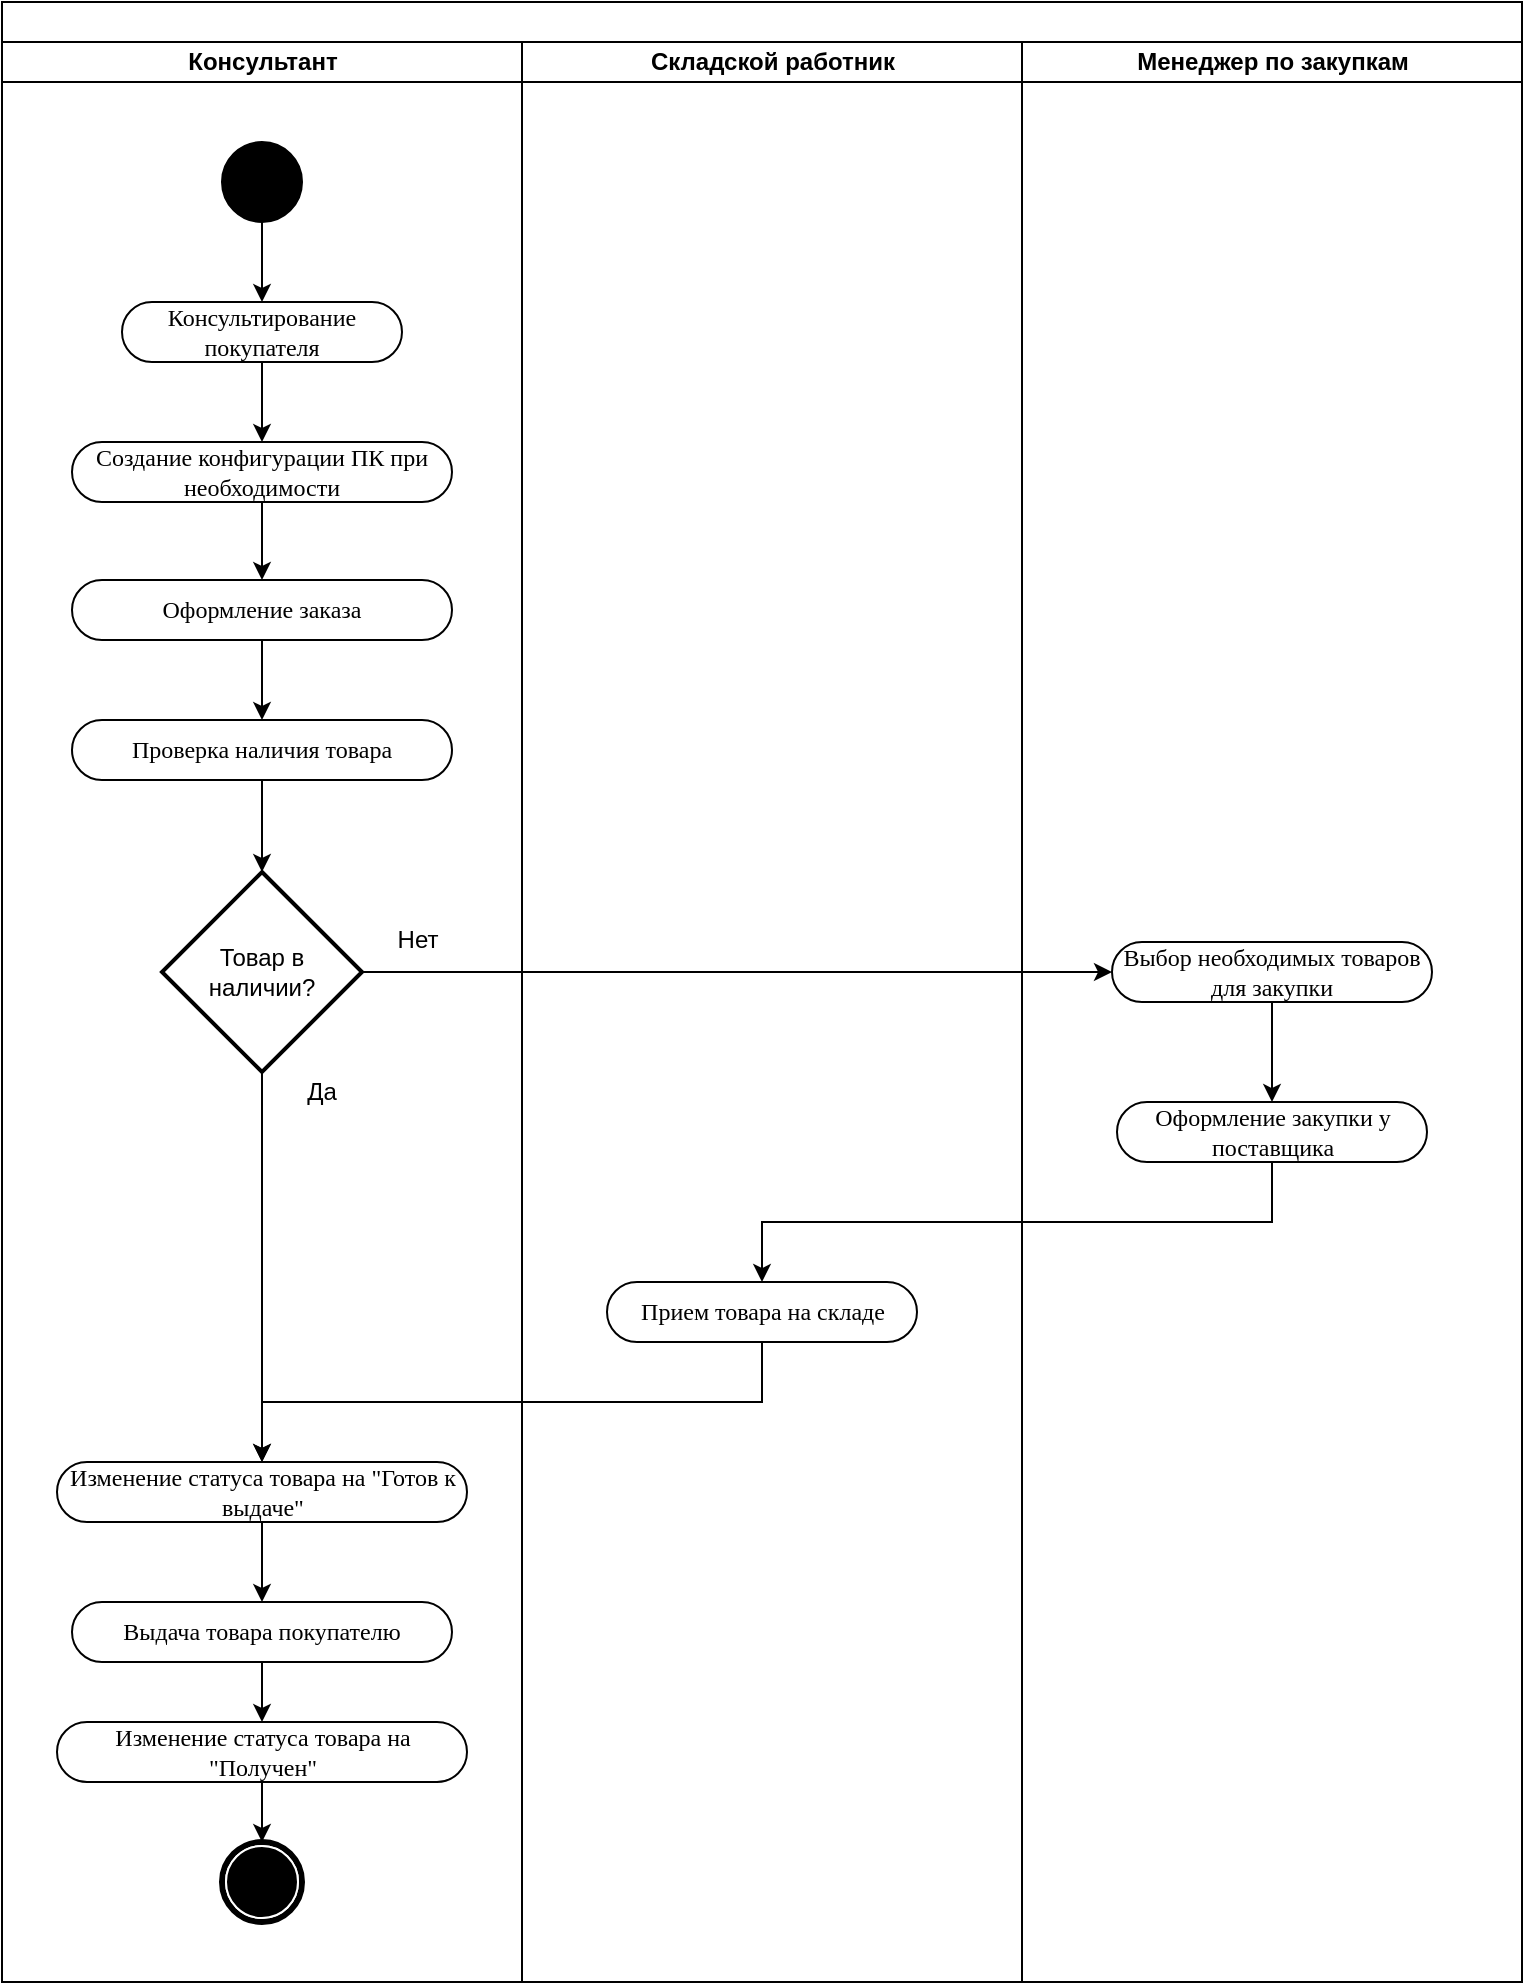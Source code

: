 <mxfile version="20.8.16" type="device"><diagram name="Page-1" id="0783ab3e-0a74-02c8-0abd-f7b4e66b4bec"><mxGraphModel dx="659" dy="880" grid="1" gridSize="10" guides="1" tooltips="1" connect="1" arrows="1" fold="1" page="1" pageScale="1" pageWidth="850" pageHeight="1100" background="none" math="0" shadow="0"><root><mxCell id="0"/><mxCell id="1" parent="0"/><mxCell id="2s28N2znNgkEoqVBEtGS-1" value="" style="swimlane;html=1;childLayout=stackLayout;startSize=20;rounded=0;shadow=0;comic=0;labelBackgroundColor=none;strokeWidth=1;fontFamily=Verdana;fontSize=12;align=center;" vertex="1" parent="1"><mxGeometry x="1000" y="30" width="760" height="990" as="geometry"><mxRectangle x="1000" y="30" width="50" height="40" as="alternateBounds"/></mxGeometry></mxCell><mxCell id="2s28N2znNgkEoqVBEtGS-2" value="Консультант" style="swimlane;html=1;startSize=20;" vertex="1" parent="2s28N2znNgkEoqVBEtGS-1"><mxGeometry y="20" width="260" height="970" as="geometry"/></mxCell><mxCell id="2s28N2znNgkEoqVBEtGS-69" style="edgeStyle=orthogonalEdgeStyle;rounded=0;orthogonalLoop=1;jettySize=auto;html=1;exitX=0.5;exitY=1;exitDx=0;exitDy=0;entryX=0.5;entryY=0;entryDx=0;entryDy=0;" edge="1" parent="2s28N2znNgkEoqVBEtGS-2" source="2s28N2znNgkEoqVBEtGS-4" target="2s28N2znNgkEoqVBEtGS-68"><mxGeometry relative="1" as="geometry"/></mxCell><mxCell id="2s28N2znNgkEoqVBEtGS-4" value="Консультирование покупателя" style="rounded=1;whiteSpace=wrap;html=1;shadow=0;comic=0;labelBackgroundColor=none;strokeWidth=1;fontFamily=Verdana;fontSize=12;align=center;arcSize=50;" vertex="1" parent="2s28N2znNgkEoqVBEtGS-2"><mxGeometry x="60" y="130" width="140" height="30" as="geometry"/></mxCell><mxCell id="2s28N2znNgkEoqVBEtGS-81" style="edgeStyle=orthogonalEdgeStyle;rounded=0;orthogonalLoop=1;jettySize=auto;html=1;exitX=0.5;exitY=1;exitDx=0;exitDy=0;entryX=0.5;entryY=0;entryDx=0;entryDy=0;" edge="1" parent="2s28N2znNgkEoqVBEtGS-2" source="2s28N2znNgkEoqVBEtGS-68" target="2s28N2znNgkEoqVBEtGS-80"><mxGeometry relative="1" as="geometry"/></mxCell><mxCell id="2s28N2znNgkEoqVBEtGS-68" value="Создание конфигурации ПК при необходимости" style="rounded=1;whiteSpace=wrap;html=1;shadow=0;comic=0;labelBackgroundColor=none;strokeWidth=1;fontFamily=Verdana;fontSize=12;align=center;arcSize=50;" vertex="1" parent="2s28N2znNgkEoqVBEtGS-2"><mxGeometry x="35" y="200" width="190" height="30" as="geometry"/></mxCell><mxCell id="2s28N2znNgkEoqVBEtGS-71" style="edgeStyle=orthogonalEdgeStyle;rounded=0;orthogonalLoop=1;jettySize=auto;html=1;exitX=0.5;exitY=1;exitDx=0;exitDy=0;entryX=0.5;entryY=0;entryDx=0;entryDy=0;" edge="1" parent="2s28N2znNgkEoqVBEtGS-2" source="2s28N2znNgkEoqVBEtGS-70" target="2s28N2znNgkEoqVBEtGS-4"><mxGeometry relative="1" as="geometry"/></mxCell><mxCell id="2s28N2znNgkEoqVBEtGS-70" value="" style="ellipse;whiteSpace=wrap;html=1;rounded=0;shadow=0;comic=0;labelBackgroundColor=none;strokeWidth=1;fillColor=#000000;fontFamily=Verdana;fontSize=12;align=center;" vertex="1" parent="2s28N2znNgkEoqVBEtGS-2"><mxGeometry x="110" y="50" width="40" height="40" as="geometry"/></mxCell><mxCell id="2s28N2znNgkEoqVBEtGS-87" style="edgeStyle=orthogonalEdgeStyle;rounded=0;orthogonalLoop=1;jettySize=auto;html=1;exitX=0.5;exitY=1;exitDx=0;exitDy=0;entryX=0.5;entryY=0;entryDx=0;entryDy=0;" edge="1" parent="2s28N2znNgkEoqVBEtGS-2" source="2s28N2znNgkEoqVBEtGS-77" target="2s28N2znNgkEoqVBEtGS-86"><mxGeometry relative="1" as="geometry"/></mxCell><mxCell id="2s28N2znNgkEoqVBEtGS-77" value="Изменение статуса товара на &quot;Готов к выдаче&quot;" style="rounded=1;whiteSpace=wrap;html=1;shadow=0;comic=0;labelBackgroundColor=none;strokeWidth=1;fontFamily=Verdana;fontSize=12;align=center;arcSize=50;" vertex="1" parent="2s28N2znNgkEoqVBEtGS-2"><mxGeometry x="27.5" y="710" width="205" height="30" as="geometry"/></mxCell><mxCell id="2s28N2znNgkEoqVBEtGS-80" value="Оформление заказа" style="rounded=1;whiteSpace=wrap;html=1;shadow=0;comic=0;labelBackgroundColor=none;strokeWidth=1;fontFamily=Verdana;fontSize=12;align=center;arcSize=50;" vertex="1" parent="2s28N2znNgkEoqVBEtGS-2"><mxGeometry x="35" y="269" width="190" height="30" as="geometry"/></mxCell><mxCell id="2s28N2znNgkEoqVBEtGS-84" value="Нет" style="text;html=1;strokeColor=none;fillColor=none;align=center;verticalAlign=middle;whiteSpace=wrap;rounded=0;" vertex="1" parent="2s28N2znNgkEoqVBEtGS-2"><mxGeometry x="178" y="434" width="60" height="30" as="geometry"/></mxCell><mxCell id="2s28N2znNgkEoqVBEtGS-85" value="Да" style="text;html=1;strokeColor=none;fillColor=none;align=center;verticalAlign=middle;whiteSpace=wrap;rounded=0;" vertex="1" parent="2s28N2znNgkEoqVBEtGS-2"><mxGeometry x="130" y="510" width="60" height="30" as="geometry"/></mxCell><mxCell id="2s28N2znNgkEoqVBEtGS-89" style="edgeStyle=orthogonalEdgeStyle;rounded=0;orthogonalLoop=1;jettySize=auto;html=1;exitX=0.5;exitY=1;exitDx=0;exitDy=0;entryX=0.5;entryY=0;entryDx=0;entryDy=0;" edge="1" parent="2s28N2znNgkEoqVBEtGS-2" source="2s28N2znNgkEoqVBEtGS-86" target="2s28N2znNgkEoqVBEtGS-88"><mxGeometry relative="1" as="geometry"/></mxCell><mxCell id="2s28N2znNgkEoqVBEtGS-86" value="Выдача товара покупателю" style="rounded=1;whiteSpace=wrap;html=1;shadow=0;comic=0;labelBackgroundColor=none;strokeWidth=1;fontFamily=Verdana;fontSize=12;align=center;arcSize=50;" vertex="1" parent="2s28N2znNgkEoqVBEtGS-2"><mxGeometry x="35" y="780" width="190" height="30" as="geometry"/></mxCell><mxCell id="2s28N2znNgkEoqVBEtGS-91" style="edgeStyle=orthogonalEdgeStyle;rounded=0;orthogonalLoop=1;jettySize=auto;html=1;exitX=0.5;exitY=1;exitDx=0;exitDy=0;entryX=0.5;entryY=0;entryDx=0;entryDy=0;" edge="1" parent="2s28N2znNgkEoqVBEtGS-2" source="2s28N2znNgkEoqVBEtGS-88" target="2s28N2znNgkEoqVBEtGS-90"><mxGeometry relative="1" as="geometry"/></mxCell><mxCell id="2s28N2znNgkEoqVBEtGS-88" value="Изменение статуса товара на &quot;Получен&quot;" style="rounded=1;whiteSpace=wrap;html=1;shadow=0;comic=0;labelBackgroundColor=none;strokeWidth=1;fontFamily=Verdana;fontSize=12;align=center;arcSize=50;" vertex="1" parent="2s28N2znNgkEoqVBEtGS-2"><mxGeometry x="27.5" y="840" width="205" height="30" as="geometry"/></mxCell><mxCell id="2s28N2znNgkEoqVBEtGS-90" value="" style="shape=mxgraph.bpmn.shape;html=1;verticalLabelPosition=bottom;labelBackgroundColor=#ffffff;verticalAlign=top;perimeter=ellipsePerimeter;outline=end;symbol=terminate;rounded=0;shadow=0;comic=0;strokeWidth=1;fontFamily=Verdana;fontSize=12;align=center;" vertex="1" parent="2s28N2znNgkEoqVBEtGS-2"><mxGeometry x="110" y="900" width="40" height="40" as="geometry"/></mxCell><mxCell id="2s28N2znNgkEoqVBEtGS-11" value="Складской работник" style="swimlane;html=1;startSize=20;" vertex="1" parent="2s28N2znNgkEoqVBEtGS-1"><mxGeometry x="260" y="20" width="250" height="970" as="geometry"/></mxCell><mxCell id="2s28N2znNgkEoqVBEtGS-64" value="Прием товара на складе" style="rounded=1;whiteSpace=wrap;html=1;shadow=0;comic=0;labelBackgroundColor=none;strokeWidth=1;fontFamily=Verdana;fontSize=12;align=center;arcSize=50;" vertex="1" parent="2s28N2znNgkEoqVBEtGS-11"><mxGeometry x="42.5" y="620" width="155" height="30" as="geometry"/></mxCell><mxCell id="2s28N2znNgkEoqVBEtGS-27" value="Менеджер по закупкам" style="swimlane;html=1;startSize=20;" vertex="1" parent="2s28N2znNgkEoqVBEtGS-1"><mxGeometry x="510" y="20" width="250" height="970" as="geometry"/></mxCell><mxCell id="2s28N2znNgkEoqVBEtGS-63" style="edgeStyle=orthogonalEdgeStyle;rounded=0;orthogonalLoop=1;jettySize=auto;html=1;exitX=0.5;exitY=1;exitDx=0;exitDy=0;entryX=0.5;entryY=0;entryDx=0;entryDy=0;" edge="1" parent="2s28N2znNgkEoqVBEtGS-27" source="2s28N2znNgkEoqVBEtGS-30" target="2s28N2znNgkEoqVBEtGS-32"><mxGeometry relative="1" as="geometry"/></mxCell><mxCell id="2s28N2znNgkEoqVBEtGS-30" value="Выбор необходимых товаров для закупки" style="rounded=1;whiteSpace=wrap;html=1;shadow=0;comic=0;labelBackgroundColor=none;strokeWidth=1;fontFamily=Verdana;fontSize=12;align=center;arcSize=50;" vertex="1" parent="2s28N2znNgkEoqVBEtGS-27"><mxGeometry x="45" y="450" width="160" height="30" as="geometry"/></mxCell><mxCell id="2s28N2znNgkEoqVBEtGS-32" value="Оформление закупки у поставщика" style="rounded=1;whiteSpace=wrap;html=1;shadow=0;comic=0;labelBackgroundColor=none;strokeWidth=1;fontFamily=Verdana;fontSize=12;align=center;arcSize=50;" vertex="1" parent="2s28N2znNgkEoqVBEtGS-27"><mxGeometry x="47.5" y="530" width="155" height="30" as="geometry"/></mxCell><mxCell id="2s28N2znNgkEoqVBEtGS-67" style="edgeStyle=orthogonalEdgeStyle;rounded=0;orthogonalLoop=1;jettySize=auto;html=1;exitX=0.5;exitY=1;exitDx=0;exitDy=0;entryX=0.5;entryY=0;entryDx=0;entryDy=0;" edge="1" parent="2s28N2znNgkEoqVBEtGS-1" source="2s28N2znNgkEoqVBEtGS-32" target="2s28N2znNgkEoqVBEtGS-64"><mxGeometry relative="1" as="geometry"/></mxCell><mxCell id="2s28N2znNgkEoqVBEtGS-79" style="edgeStyle=orthogonalEdgeStyle;rounded=0;orthogonalLoop=1;jettySize=auto;html=1;exitX=0.5;exitY=1;exitDx=0;exitDy=0;entryX=0.5;entryY=0;entryDx=0;entryDy=0;" edge="1" parent="2s28N2znNgkEoqVBEtGS-1" source="2s28N2znNgkEoqVBEtGS-64" target="2s28N2znNgkEoqVBEtGS-77"><mxGeometry relative="1" as="geometry"/></mxCell><mxCell id="2s28N2znNgkEoqVBEtGS-72" value="Проверка наличия товара" style="rounded=1;whiteSpace=wrap;html=1;shadow=0;comic=0;labelBackgroundColor=none;strokeWidth=1;fontFamily=Verdana;fontSize=12;align=center;arcSize=50;" vertex="1" parent="1"><mxGeometry x="1035" y="389" width="190" height="30" as="geometry"/></mxCell><mxCell id="2s28N2znNgkEoqVBEtGS-75" style="edgeStyle=orthogonalEdgeStyle;rounded=0;orthogonalLoop=1;jettySize=auto;html=1;exitX=0.5;exitY=1;exitDx=0;exitDy=0;entryX=0.5;entryY=0;entryDx=0;entryDy=0;entryPerimeter=0;" edge="1" parent="1" source="2s28N2znNgkEoqVBEtGS-72" target="2s28N2znNgkEoqVBEtGS-74"><mxGeometry relative="1" as="geometry"/></mxCell><mxCell id="2s28N2znNgkEoqVBEtGS-83" style="edgeStyle=orthogonalEdgeStyle;rounded=0;orthogonalLoop=1;jettySize=auto;html=1;exitX=0.5;exitY=1;exitDx=0;exitDy=0;entryX=0.5;entryY=0;entryDx=0;entryDy=0;" edge="1" parent="1" source="2s28N2znNgkEoqVBEtGS-80" target="2s28N2znNgkEoqVBEtGS-72"><mxGeometry relative="1" as="geometry"/></mxCell><mxCell id="2s28N2znNgkEoqVBEtGS-74" value="Товар в наличии?" style="strokeWidth=2;html=1;shape=mxgraph.flowchart.decision;whiteSpace=wrap;" vertex="1" parent="1"><mxGeometry x="1080" y="465" width="100" height="100" as="geometry"/></mxCell><mxCell id="2s28N2znNgkEoqVBEtGS-76" style="edgeStyle=orthogonalEdgeStyle;rounded=0;orthogonalLoop=1;jettySize=auto;html=1;exitX=1;exitY=0.5;exitDx=0;exitDy=0;exitPerimeter=0;entryX=0;entryY=0.5;entryDx=0;entryDy=0;" edge="1" parent="1" source="2s28N2znNgkEoqVBEtGS-74" target="2s28N2znNgkEoqVBEtGS-30"><mxGeometry relative="1" as="geometry"/></mxCell><mxCell id="2s28N2znNgkEoqVBEtGS-78" style="edgeStyle=orthogonalEdgeStyle;rounded=0;orthogonalLoop=1;jettySize=auto;html=1;exitX=0.5;exitY=1;exitDx=0;exitDy=0;exitPerimeter=0;entryX=0.5;entryY=0;entryDx=0;entryDy=0;" edge="1" parent="1" source="2s28N2znNgkEoqVBEtGS-74" target="2s28N2znNgkEoqVBEtGS-77"><mxGeometry relative="1" as="geometry"/></mxCell></root></mxGraphModel></diagram></mxfile>